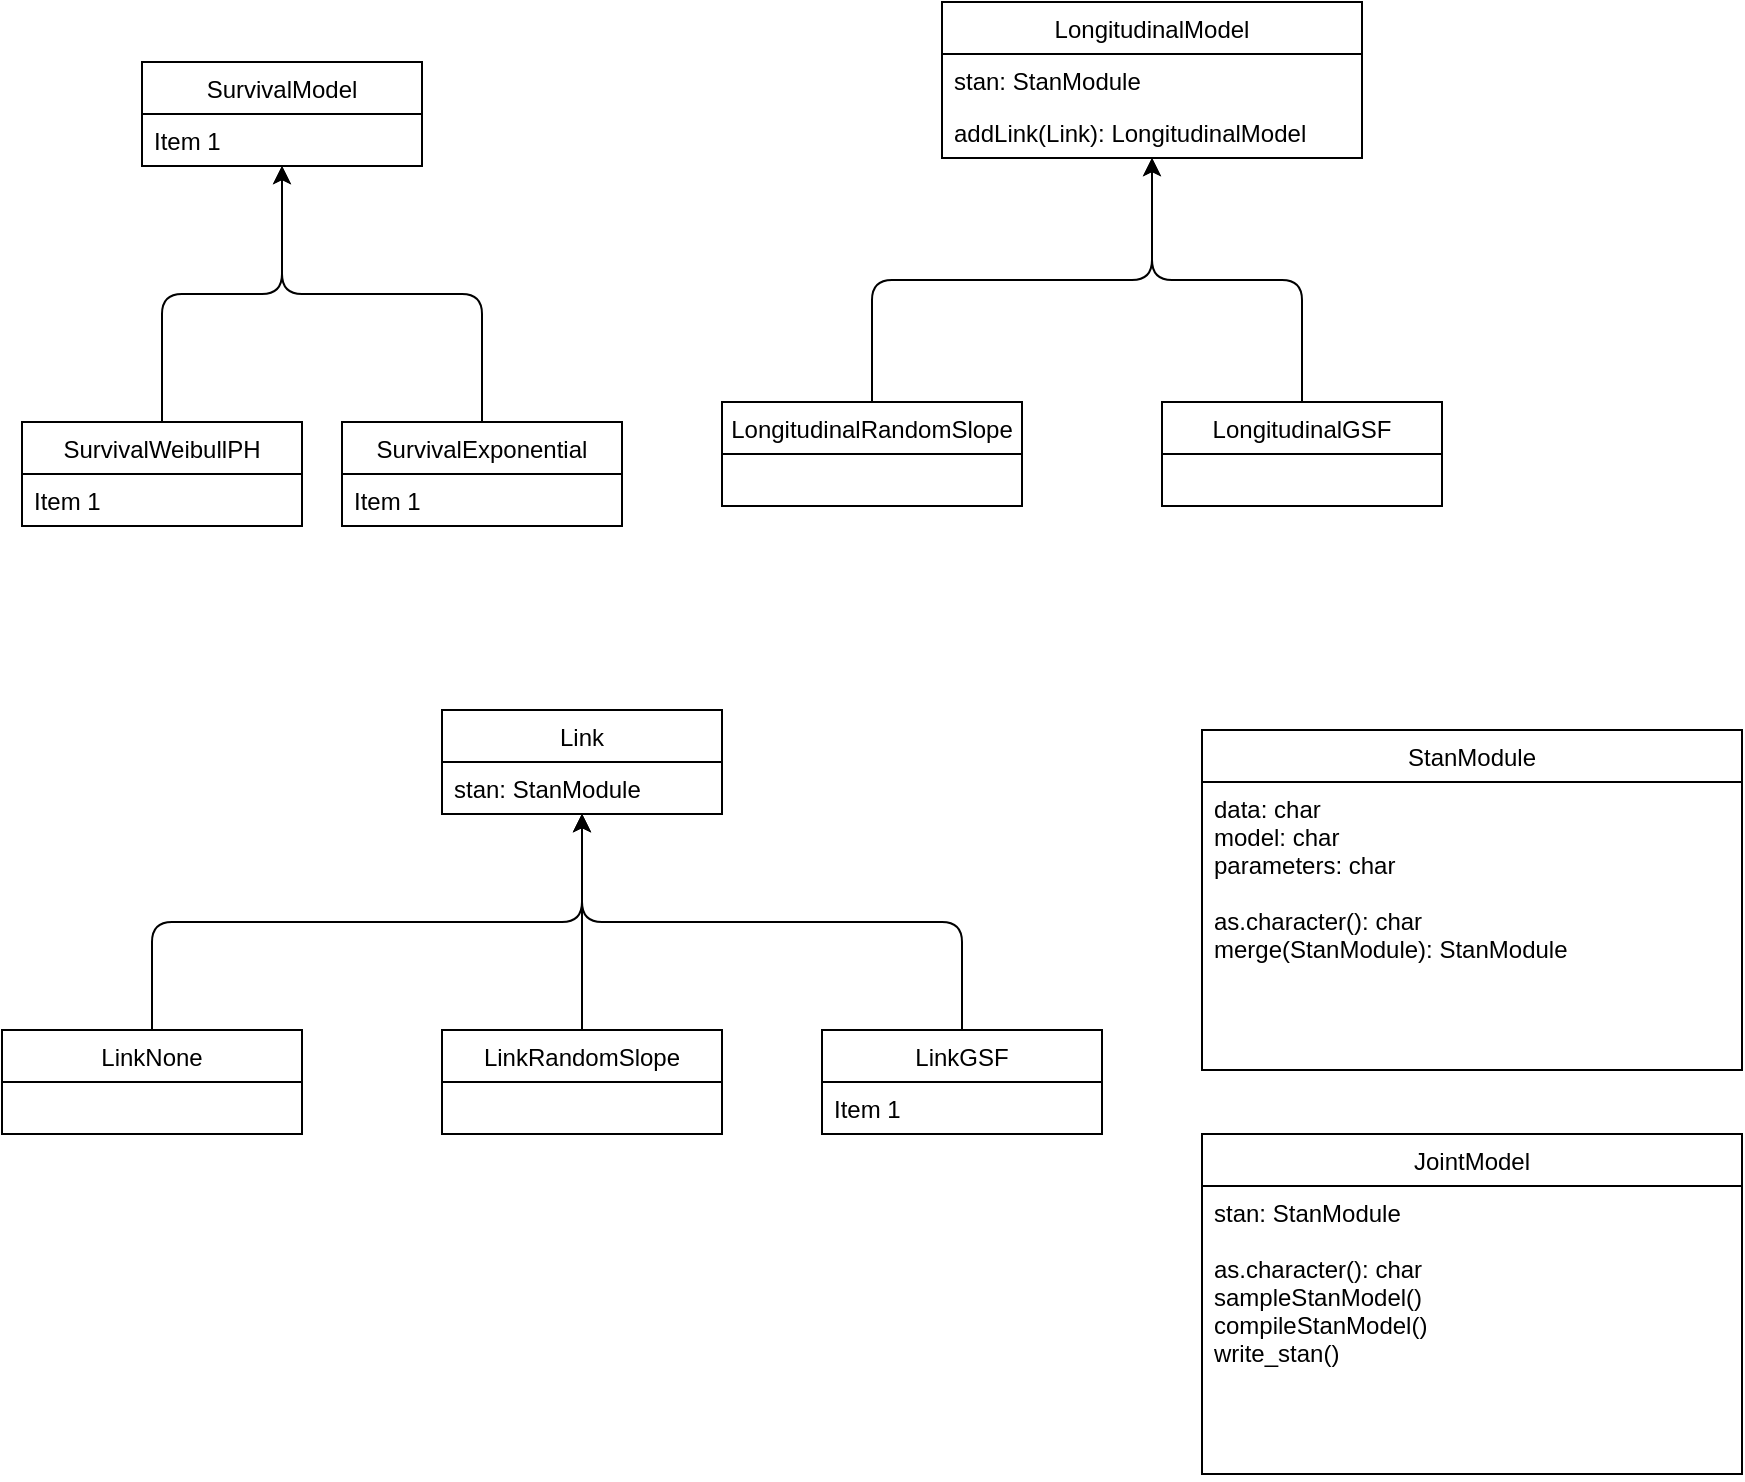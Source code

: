 <mxfile>
    <diagram id="pxi4yPSuGYfxd-NZAxjD" name="Page-1">
        <mxGraphModel dx="975" dy="756" grid="1" gridSize="10" guides="1" tooltips="1" connect="1" arrows="1" fold="1" page="1" pageScale="1" pageWidth="1169" pageHeight="827" math="0" shadow="0">
            <root>
                <mxCell id="0"/>
                <mxCell id="1" parent="0"/>
                <mxCell id="4" value="SurvivalModel" style="swimlane;fontStyle=0;childLayout=stackLayout;horizontal=1;startSize=26;fillColor=none;horizontalStack=0;resizeParent=1;resizeParentMax=0;resizeLast=0;collapsible=1;marginBottom=0;labelBackgroundColor=#FFFFFF;" vertex="1" parent="1">
                    <mxGeometry x="130" y="90" width="140" height="52" as="geometry">
                        <mxRectangle x="70" y="390" width="50" height="26" as="alternateBounds"/>
                    </mxGeometry>
                </mxCell>
                <mxCell id="5" value="Item 1" style="text;strokeColor=none;fillColor=none;align=left;verticalAlign=top;spacingLeft=4;spacingRight=4;overflow=hidden;rotatable=0;points=[[0,0.5],[1,0.5]];portConstraint=eastwest;labelBackgroundColor=#FFFFFF;" vertex="1" parent="4">
                    <mxGeometry y="26" width="140" height="26" as="geometry"/>
                </mxCell>
                <mxCell id="16" style="edgeStyle=orthogonalEdgeStyle;html=1;exitX=0.5;exitY=0;exitDx=0;exitDy=0;" edge="1" parent="1" source="8" target="4">
                    <mxGeometry relative="1" as="geometry">
                        <mxPoint x="230" y="247" as="targetPoint"/>
                    </mxGeometry>
                </mxCell>
                <mxCell id="8" value="SurvivalWeibullPH" style="swimlane;fontStyle=0;childLayout=stackLayout;horizontal=1;startSize=26;fillColor=none;horizontalStack=0;resizeParent=1;resizeParentMax=0;resizeLast=0;collapsible=1;marginBottom=0;labelBackgroundColor=#FFFFFF;" vertex="1" parent="1">
                    <mxGeometry x="70" y="270" width="140" height="52" as="geometry">
                        <mxRectangle x="70" y="390" width="50" height="26" as="alternateBounds"/>
                    </mxGeometry>
                </mxCell>
                <mxCell id="9" value="Item 1" style="text;strokeColor=none;fillColor=none;align=left;verticalAlign=top;spacingLeft=4;spacingRight=4;overflow=hidden;rotatable=0;points=[[0,0.5],[1,0.5]];portConstraint=eastwest;labelBackgroundColor=#FFFFFF;" vertex="1" parent="8">
                    <mxGeometry y="26" width="140" height="26" as="geometry"/>
                </mxCell>
                <mxCell id="17" style="edgeStyle=orthogonalEdgeStyle;html=1;exitX=0.5;exitY=0;exitDx=0;exitDy=0;" edge="1" parent="1" source="12" target="4">
                    <mxGeometry relative="1" as="geometry">
                        <mxPoint x="290" y="240" as="targetPoint"/>
                    </mxGeometry>
                </mxCell>
                <mxCell id="12" value="SurvivalExponential" style="swimlane;fontStyle=0;childLayout=stackLayout;horizontal=1;startSize=26;fillColor=none;horizontalStack=0;resizeParent=1;resizeParentMax=0;resizeLast=0;collapsible=1;marginBottom=0;labelBackgroundColor=#FFFFFF;" vertex="1" parent="1">
                    <mxGeometry x="230" y="270" width="140" height="52" as="geometry">
                        <mxRectangle x="70" y="390" width="50" height="26" as="alternateBounds"/>
                    </mxGeometry>
                </mxCell>
                <mxCell id="13" value="Item 1" style="text;strokeColor=none;fillColor=none;align=left;verticalAlign=top;spacingLeft=4;spacingRight=4;overflow=hidden;rotatable=0;points=[[0,0.5],[1,0.5]];portConstraint=eastwest;labelBackgroundColor=#FFFFFF;" vertex="1" parent="12">
                    <mxGeometry y="26" width="140" height="26" as="geometry"/>
                </mxCell>
                <mxCell id="19" value="LongitudinalModel" style="swimlane;fontStyle=0;childLayout=stackLayout;horizontal=1;startSize=26;fillColor=none;horizontalStack=0;resizeParent=1;resizeParentMax=0;resizeLast=0;collapsible=1;marginBottom=0;labelBackgroundColor=#FFFFFF;" vertex="1" parent="1">
                    <mxGeometry x="530" y="60" width="210" height="78" as="geometry">
                        <mxRectangle x="70" y="390" width="50" height="26" as="alternateBounds"/>
                    </mxGeometry>
                </mxCell>
                <mxCell id="20" value="stan: StanModule" style="text;strokeColor=none;fillColor=none;align=left;verticalAlign=top;spacingLeft=4;spacingRight=4;overflow=hidden;rotatable=0;points=[[0,0.5],[1,0.5]];portConstraint=eastwest;labelBackgroundColor=#FFFFFF;" vertex="1" parent="19">
                    <mxGeometry y="26" width="210" height="26" as="geometry"/>
                </mxCell>
                <mxCell id="21" value="addLink(Link): LongitudinalModel " style="text;strokeColor=none;fillColor=none;align=left;verticalAlign=top;spacingLeft=4;spacingRight=4;overflow=hidden;rotatable=0;points=[[0,0.5],[1,0.5]];portConstraint=eastwest;labelBackgroundColor=#FFFFFF;" vertex="1" parent="19">
                    <mxGeometry y="52" width="210" height="26" as="geometry"/>
                </mxCell>
                <mxCell id="22" style="edgeStyle=orthogonalEdgeStyle;html=1;exitX=0.5;exitY=0;exitDx=0;exitDy=0;" edge="1" parent="1" source="23" target="19">
                    <mxGeometry relative="1" as="geometry">
                        <mxPoint x="580" y="237" as="targetPoint"/>
                    </mxGeometry>
                </mxCell>
                <mxCell id="23" value="LongitudinalRandomSlope" style="swimlane;fontStyle=0;childLayout=stackLayout;horizontal=1;startSize=26;fillColor=none;horizontalStack=0;resizeParent=1;resizeParentMax=0;resizeLast=0;collapsible=1;marginBottom=0;labelBackgroundColor=#FFFFFF;" vertex="1" parent="1">
                    <mxGeometry x="420" y="260" width="150" height="52" as="geometry">
                        <mxRectangle x="70" y="390" width="50" height="26" as="alternateBounds"/>
                    </mxGeometry>
                </mxCell>
                <mxCell id="27" style="edgeStyle=orthogonalEdgeStyle;html=1;exitX=0.5;exitY=0;exitDx=0;exitDy=0;" edge="1" parent="1" source="28" target="19">
                    <mxGeometry relative="1" as="geometry">
                        <mxPoint x="640" y="230" as="targetPoint"/>
                    </mxGeometry>
                </mxCell>
                <mxCell id="28" value="LongitudinalGSF" style="swimlane;fontStyle=0;childLayout=stackLayout;horizontal=1;startSize=26;fillColor=none;horizontalStack=0;resizeParent=1;resizeParentMax=0;resizeLast=0;collapsible=1;marginBottom=0;labelBackgroundColor=#FFFFFF;" vertex="1" parent="1">
                    <mxGeometry x="640" y="260" width="140" height="52" as="geometry">
                        <mxRectangle x="70" y="390" width="50" height="26" as="alternateBounds"/>
                    </mxGeometry>
                </mxCell>
                <mxCell id="32" value="Link" style="swimlane;fontStyle=0;childLayout=stackLayout;horizontal=1;startSize=26;fillColor=none;horizontalStack=0;resizeParent=1;resizeParentMax=0;resizeLast=0;collapsible=1;marginBottom=0;labelBackgroundColor=#FFFFFF;" vertex="1" parent="1">
                    <mxGeometry x="280" y="414" width="140" height="52" as="geometry">
                        <mxRectangle x="70" y="390" width="50" height="26" as="alternateBounds"/>
                    </mxGeometry>
                </mxCell>
                <mxCell id="33" value="stan: StanModule" style="text;strokeColor=none;fillColor=none;align=left;verticalAlign=top;spacingLeft=4;spacingRight=4;overflow=hidden;rotatable=0;points=[[0,0.5],[1,0.5]];portConstraint=eastwest;labelBackgroundColor=#FFFFFF;" vertex="1" parent="32">
                    <mxGeometry y="26" width="140" height="26" as="geometry"/>
                </mxCell>
                <mxCell id="35" style="edgeStyle=orthogonalEdgeStyle;html=1;exitX=0.5;exitY=0;exitDx=0;exitDy=0;" edge="1" parent="1" source="36" target="32">
                    <mxGeometry relative="1" as="geometry">
                        <mxPoint x="220" y="551" as="targetPoint"/>
                    </mxGeometry>
                </mxCell>
                <mxCell id="36" value="LinkNone" style="swimlane;fontStyle=0;childLayout=stackLayout;horizontal=1;startSize=26;fillColor=none;horizontalStack=0;resizeParent=1;resizeParentMax=0;resizeLast=0;collapsible=1;marginBottom=0;labelBackgroundColor=#FFFFFF;" vertex="1" parent="1">
                    <mxGeometry x="60" y="574" width="150" height="52" as="geometry">
                        <mxRectangle x="70" y="390" width="50" height="26" as="alternateBounds"/>
                    </mxGeometry>
                </mxCell>
                <mxCell id="40" style="edgeStyle=orthogonalEdgeStyle;html=1;exitX=0.5;exitY=0;exitDx=0;exitDy=0;" edge="1" parent="1" source="41" target="32">
                    <mxGeometry relative="1" as="geometry">
                        <mxPoint x="280" y="544" as="targetPoint"/>
                    </mxGeometry>
                </mxCell>
                <mxCell id="41" value="LinkRandomSlope" style="swimlane;fontStyle=0;childLayout=stackLayout;horizontal=1;startSize=26;fillColor=none;horizontalStack=0;resizeParent=1;resizeParentMax=0;resizeLast=0;collapsible=1;marginBottom=0;labelBackgroundColor=#FFFFFF;" vertex="1" parent="1">
                    <mxGeometry x="280" y="574" width="140" height="52" as="geometry">
                        <mxRectangle x="70" y="390" width="50" height="26" as="alternateBounds"/>
                    </mxGeometry>
                </mxCell>
                <mxCell id="49" style="edgeStyle=orthogonalEdgeStyle;html=1;exitX=0.5;exitY=0;exitDx=0;exitDy=0;" edge="1" parent="1" source="45" target="32">
                    <mxGeometry relative="1" as="geometry"/>
                </mxCell>
                <mxCell id="45" value="LinkGSF" style="swimlane;fontStyle=0;childLayout=stackLayout;horizontal=1;startSize=26;fillColor=none;horizontalStack=0;resizeParent=1;resizeParentMax=0;resizeLast=0;collapsible=1;marginBottom=0;labelBackgroundColor=#FFFFFF;" vertex="1" parent="1">
                    <mxGeometry x="470" y="574" width="140" height="52" as="geometry">
                        <mxRectangle x="70" y="390" width="50" height="26" as="alternateBounds"/>
                    </mxGeometry>
                </mxCell>
                <mxCell id="46" value="Item 1" style="text;strokeColor=none;fillColor=none;align=left;verticalAlign=top;spacingLeft=4;spacingRight=4;overflow=hidden;rotatable=0;points=[[0,0.5],[1,0.5]];portConstraint=eastwest;labelBackgroundColor=#FFFFFF;" vertex="1" parent="45">
                    <mxGeometry y="26" width="140" height="26" as="geometry"/>
                </mxCell>
                <mxCell id="50" value="StanModule" style="swimlane;fontStyle=0;childLayout=stackLayout;horizontal=1;startSize=26;fillColor=none;horizontalStack=0;resizeParent=1;resizeParentMax=0;resizeLast=0;collapsible=1;marginBottom=0;labelBackgroundColor=#FFFFFF;" vertex="1" parent="1">
                    <mxGeometry x="660" y="424" width="270" height="170" as="geometry">
                        <mxRectangle x="70" y="390" width="50" height="26" as="alternateBounds"/>
                    </mxGeometry>
                </mxCell>
                <mxCell id="51" value="data: char&#10;model: char&#10;parameters: char&#10;&#10;as.character(): char&#10;merge(StanModule): StanModule" style="text;strokeColor=none;fillColor=none;align=left;verticalAlign=top;spacingLeft=4;spacingRight=4;overflow=hidden;rotatable=0;points=[[0,0.5],[1,0.5]];portConstraint=eastwest;labelBackgroundColor=#FFFFFF;" vertex="1" parent="50">
                    <mxGeometry y="26" width="270" height="144" as="geometry"/>
                </mxCell>
                <mxCell id="52" value="JointModel" style="swimlane;fontStyle=0;childLayout=stackLayout;horizontal=1;startSize=26;fillColor=none;horizontalStack=0;resizeParent=1;resizeParentMax=0;resizeLast=0;collapsible=1;marginBottom=0;labelBackgroundColor=#FFFFFF;" vertex="1" parent="1">
                    <mxGeometry x="660" y="626" width="270" height="170" as="geometry">
                        <mxRectangle x="70" y="390" width="50" height="26" as="alternateBounds"/>
                    </mxGeometry>
                </mxCell>
                <mxCell id="53" value="stan: StanModule&#10;&#10;as.character(): char&#10;sampleStanModel()&#10;compileStanModel()&#10;write_stan()" style="text;strokeColor=none;fillColor=none;align=left;verticalAlign=top;spacingLeft=4;spacingRight=4;overflow=hidden;rotatable=0;points=[[0,0.5],[1,0.5]];portConstraint=eastwest;labelBackgroundColor=#FFFFFF;" vertex="1" parent="52">
                    <mxGeometry y="26" width="270" height="144" as="geometry"/>
                </mxCell>
            </root>
        </mxGraphModel>
    </diagram>
</mxfile>